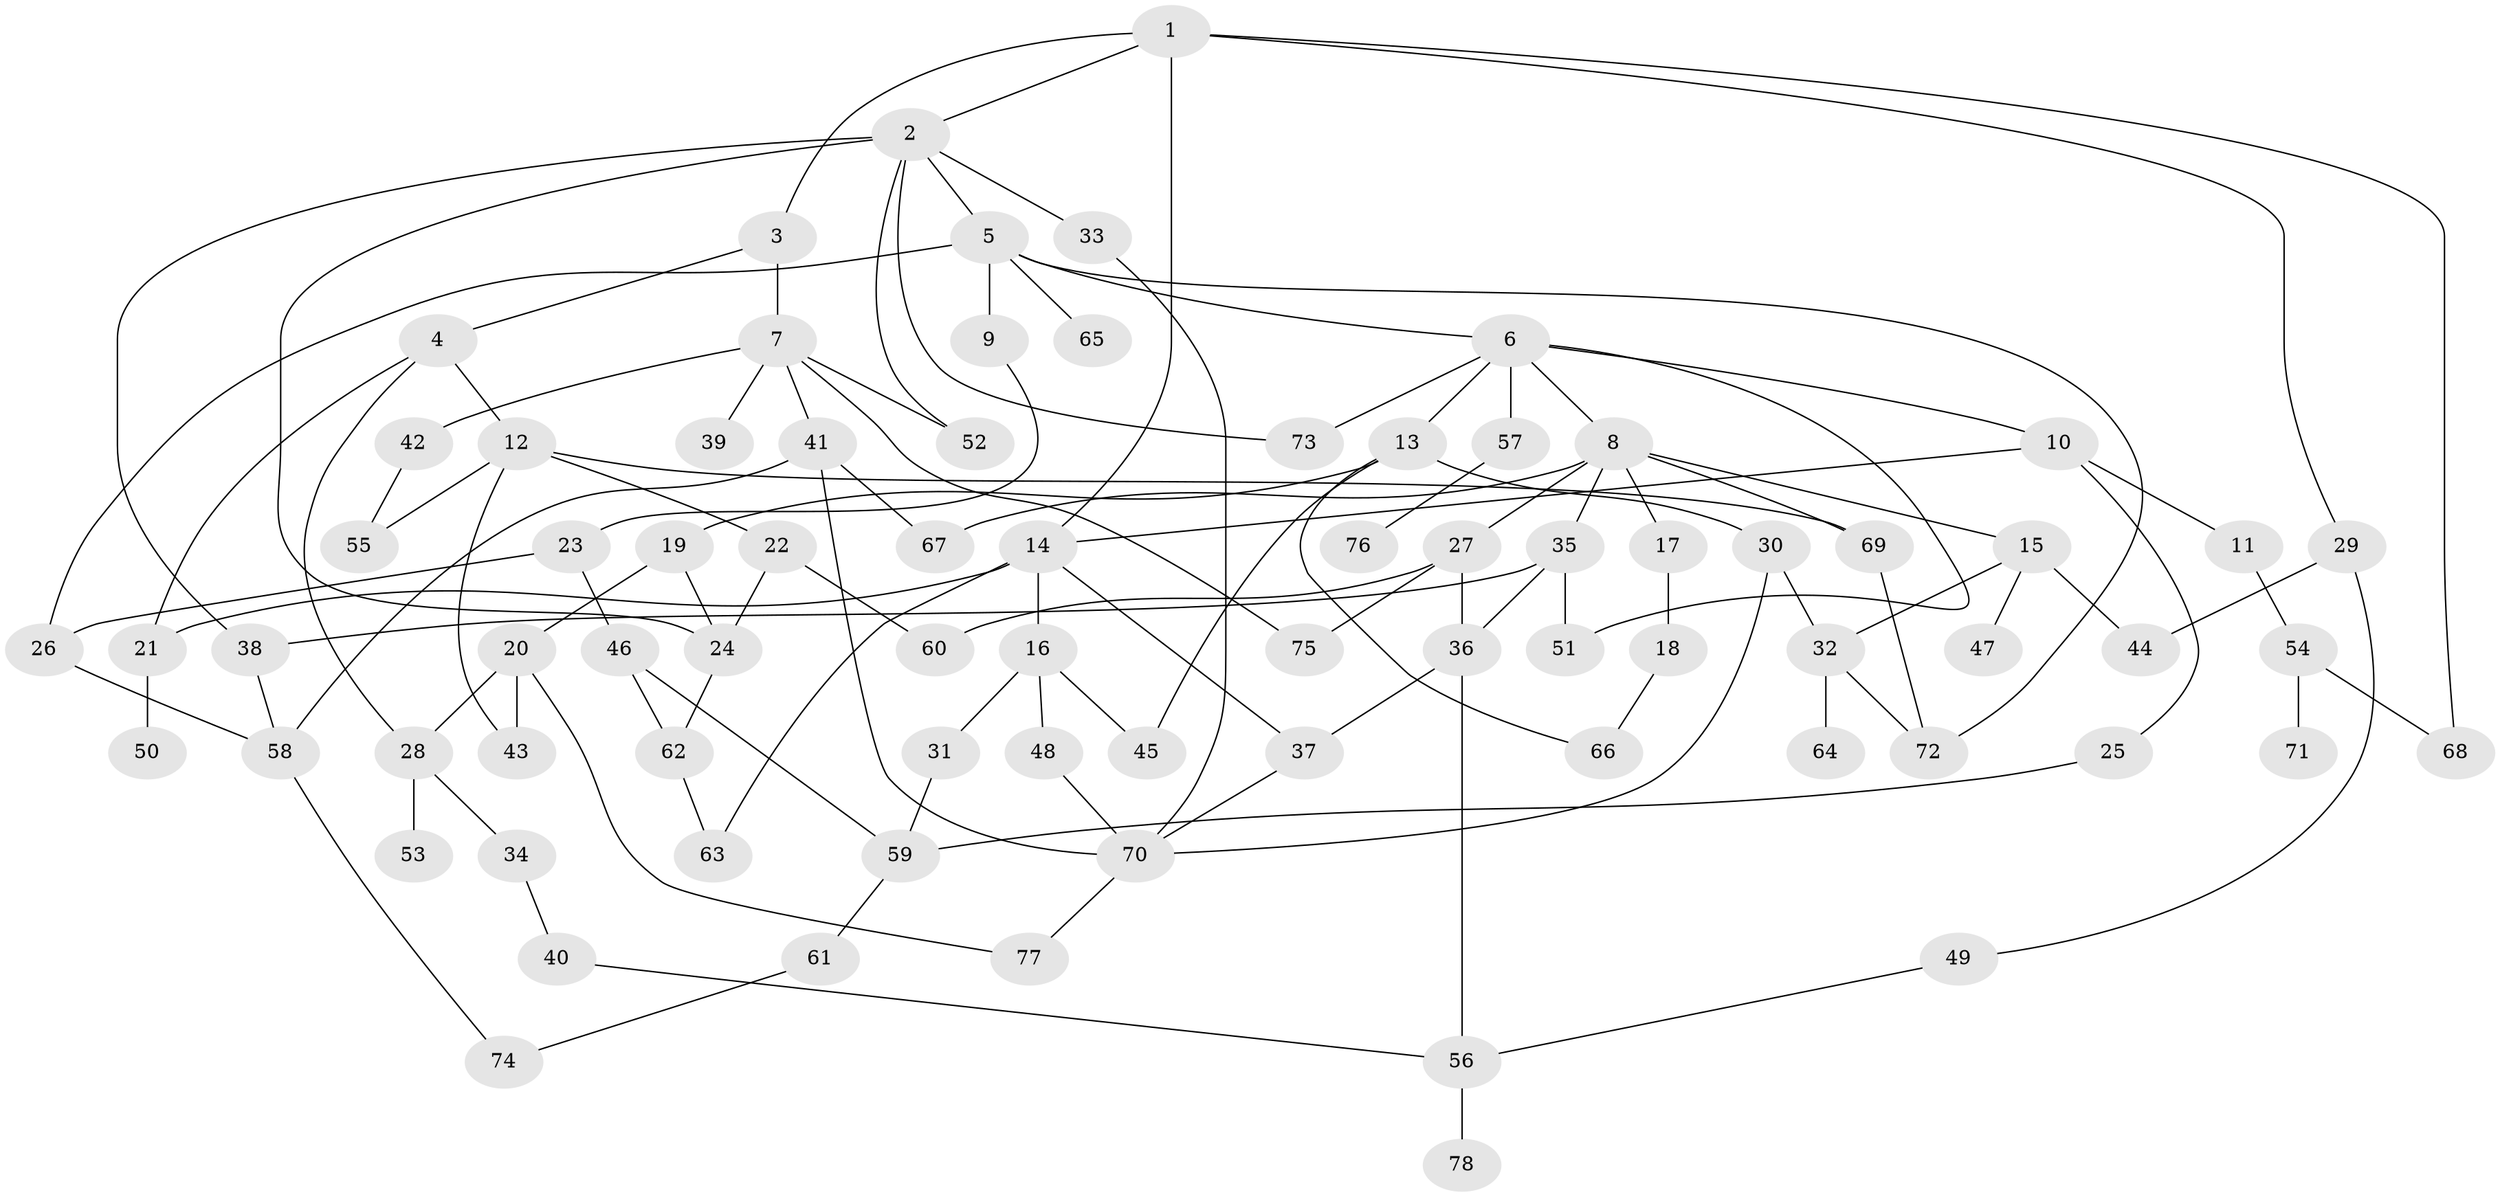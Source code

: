 // coarse degree distribution, {5: 0.1111111111111111, 7: 0.05555555555555555, 16: 0.018518518518518517, 2: 0.37037037037037035, 9: 0.018518518518518517, 4: 0.16666666666666666, 3: 0.12962962962962962, 1: 0.12962962962962962}
// Generated by graph-tools (version 1.1) at 2025/16/03/04/25 18:16:56]
// undirected, 78 vertices, 116 edges
graph export_dot {
graph [start="1"]
  node [color=gray90,style=filled];
  1;
  2;
  3;
  4;
  5;
  6;
  7;
  8;
  9;
  10;
  11;
  12;
  13;
  14;
  15;
  16;
  17;
  18;
  19;
  20;
  21;
  22;
  23;
  24;
  25;
  26;
  27;
  28;
  29;
  30;
  31;
  32;
  33;
  34;
  35;
  36;
  37;
  38;
  39;
  40;
  41;
  42;
  43;
  44;
  45;
  46;
  47;
  48;
  49;
  50;
  51;
  52;
  53;
  54;
  55;
  56;
  57;
  58;
  59;
  60;
  61;
  62;
  63;
  64;
  65;
  66;
  67;
  68;
  69;
  70;
  71;
  72;
  73;
  74;
  75;
  76;
  77;
  78;
  1 -- 2;
  1 -- 3;
  1 -- 14;
  1 -- 29;
  1 -- 68;
  2 -- 5;
  2 -- 24;
  2 -- 33;
  2 -- 52;
  2 -- 73;
  2 -- 38;
  3 -- 4;
  3 -- 7;
  4 -- 12;
  4 -- 21;
  4 -- 28;
  5 -- 6;
  5 -- 9;
  5 -- 26;
  5 -- 65;
  5 -- 72;
  6 -- 8;
  6 -- 10;
  6 -- 13;
  6 -- 57;
  6 -- 73;
  6 -- 51;
  7 -- 39;
  7 -- 41;
  7 -- 42;
  7 -- 75;
  7 -- 52;
  8 -- 15;
  8 -- 17;
  8 -- 27;
  8 -- 35;
  8 -- 67;
  8 -- 69;
  9 -- 23;
  10 -- 11;
  10 -- 25;
  10 -- 14;
  11 -- 54;
  12 -- 22;
  12 -- 43;
  12 -- 55;
  12 -- 69;
  13 -- 19;
  13 -- 30;
  13 -- 45;
  13 -- 66;
  14 -- 16;
  14 -- 21;
  14 -- 63;
  14 -- 37;
  15 -- 32;
  15 -- 44;
  15 -- 47;
  16 -- 31;
  16 -- 48;
  16 -- 45;
  17 -- 18;
  18 -- 66;
  19 -- 20;
  19 -- 24;
  20 -- 77;
  20 -- 28;
  20 -- 43;
  21 -- 50;
  22 -- 60;
  22 -- 24;
  23 -- 46;
  23 -- 26;
  24 -- 62;
  25 -- 59;
  26 -- 58;
  27 -- 75;
  27 -- 36;
  27 -- 60;
  28 -- 34;
  28 -- 53;
  29 -- 49;
  29 -- 44;
  30 -- 32;
  30 -- 70;
  31 -- 59;
  32 -- 64;
  32 -- 72;
  33 -- 70;
  34 -- 40;
  35 -- 36;
  35 -- 38;
  35 -- 51;
  36 -- 37;
  36 -- 56;
  37 -- 70;
  38 -- 58;
  40 -- 56;
  41 -- 70;
  41 -- 58;
  41 -- 67;
  42 -- 55;
  46 -- 62;
  46 -- 59;
  48 -- 70;
  49 -- 56;
  54 -- 68;
  54 -- 71;
  56 -- 78;
  57 -- 76;
  58 -- 74;
  59 -- 61;
  61 -- 74;
  62 -- 63;
  69 -- 72;
  70 -- 77;
}
